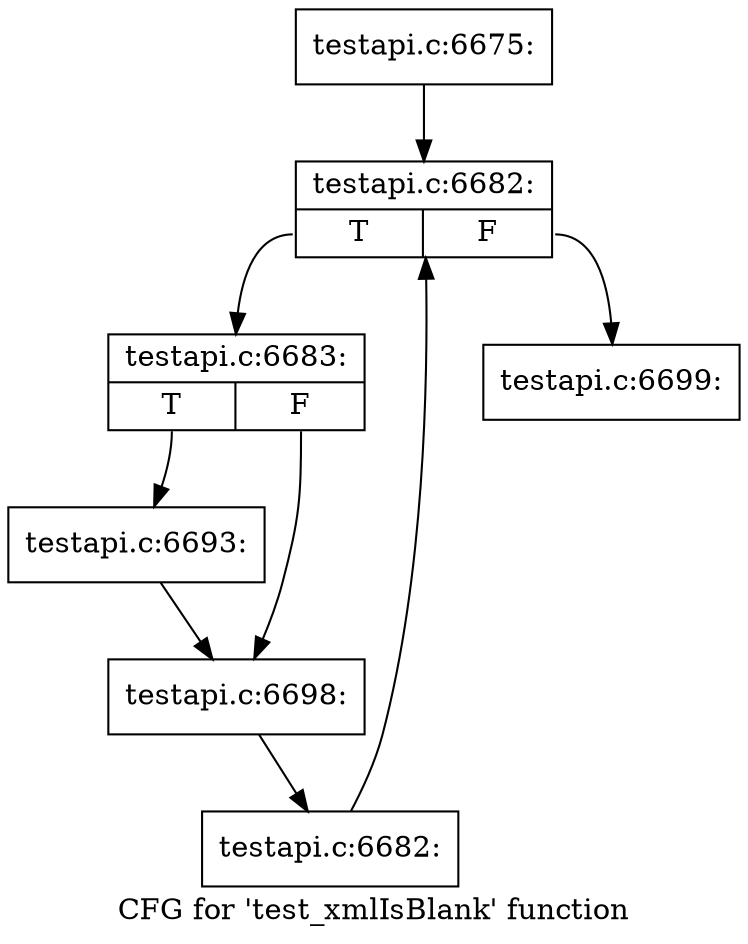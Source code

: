 digraph "CFG for 'test_xmlIsBlank' function" {
	label="CFG for 'test_xmlIsBlank' function";

	Node0x43fc820 [shape=record,label="{testapi.c:6675:}"];
	Node0x43fc820 -> Node0x44013c0;
	Node0x44013c0 [shape=record,label="{testapi.c:6682:|{<s0>T|<s1>F}}"];
	Node0x44013c0:s0 -> Node0x44016a0;
	Node0x44013c0:s1 -> Node0x4401220;
	Node0x44016a0 [shape=record,label="{testapi.c:6683:|{<s0>T|<s1>F}}"];
	Node0x44016a0:s0 -> Node0x44024f0;
	Node0x44016a0:s1 -> Node0x4402cc0;
	Node0x44024f0 [shape=record,label="{testapi.c:6693:}"];
	Node0x44024f0 -> Node0x4402cc0;
	Node0x4402cc0 [shape=record,label="{testapi.c:6698:}"];
	Node0x4402cc0 -> Node0x4401610;
	Node0x4401610 [shape=record,label="{testapi.c:6682:}"];
	Node0x4401610 -> Node0x44013c0;
	Node0x4401220 [shape=record,label="{testapi.c:6699:}"];
}

